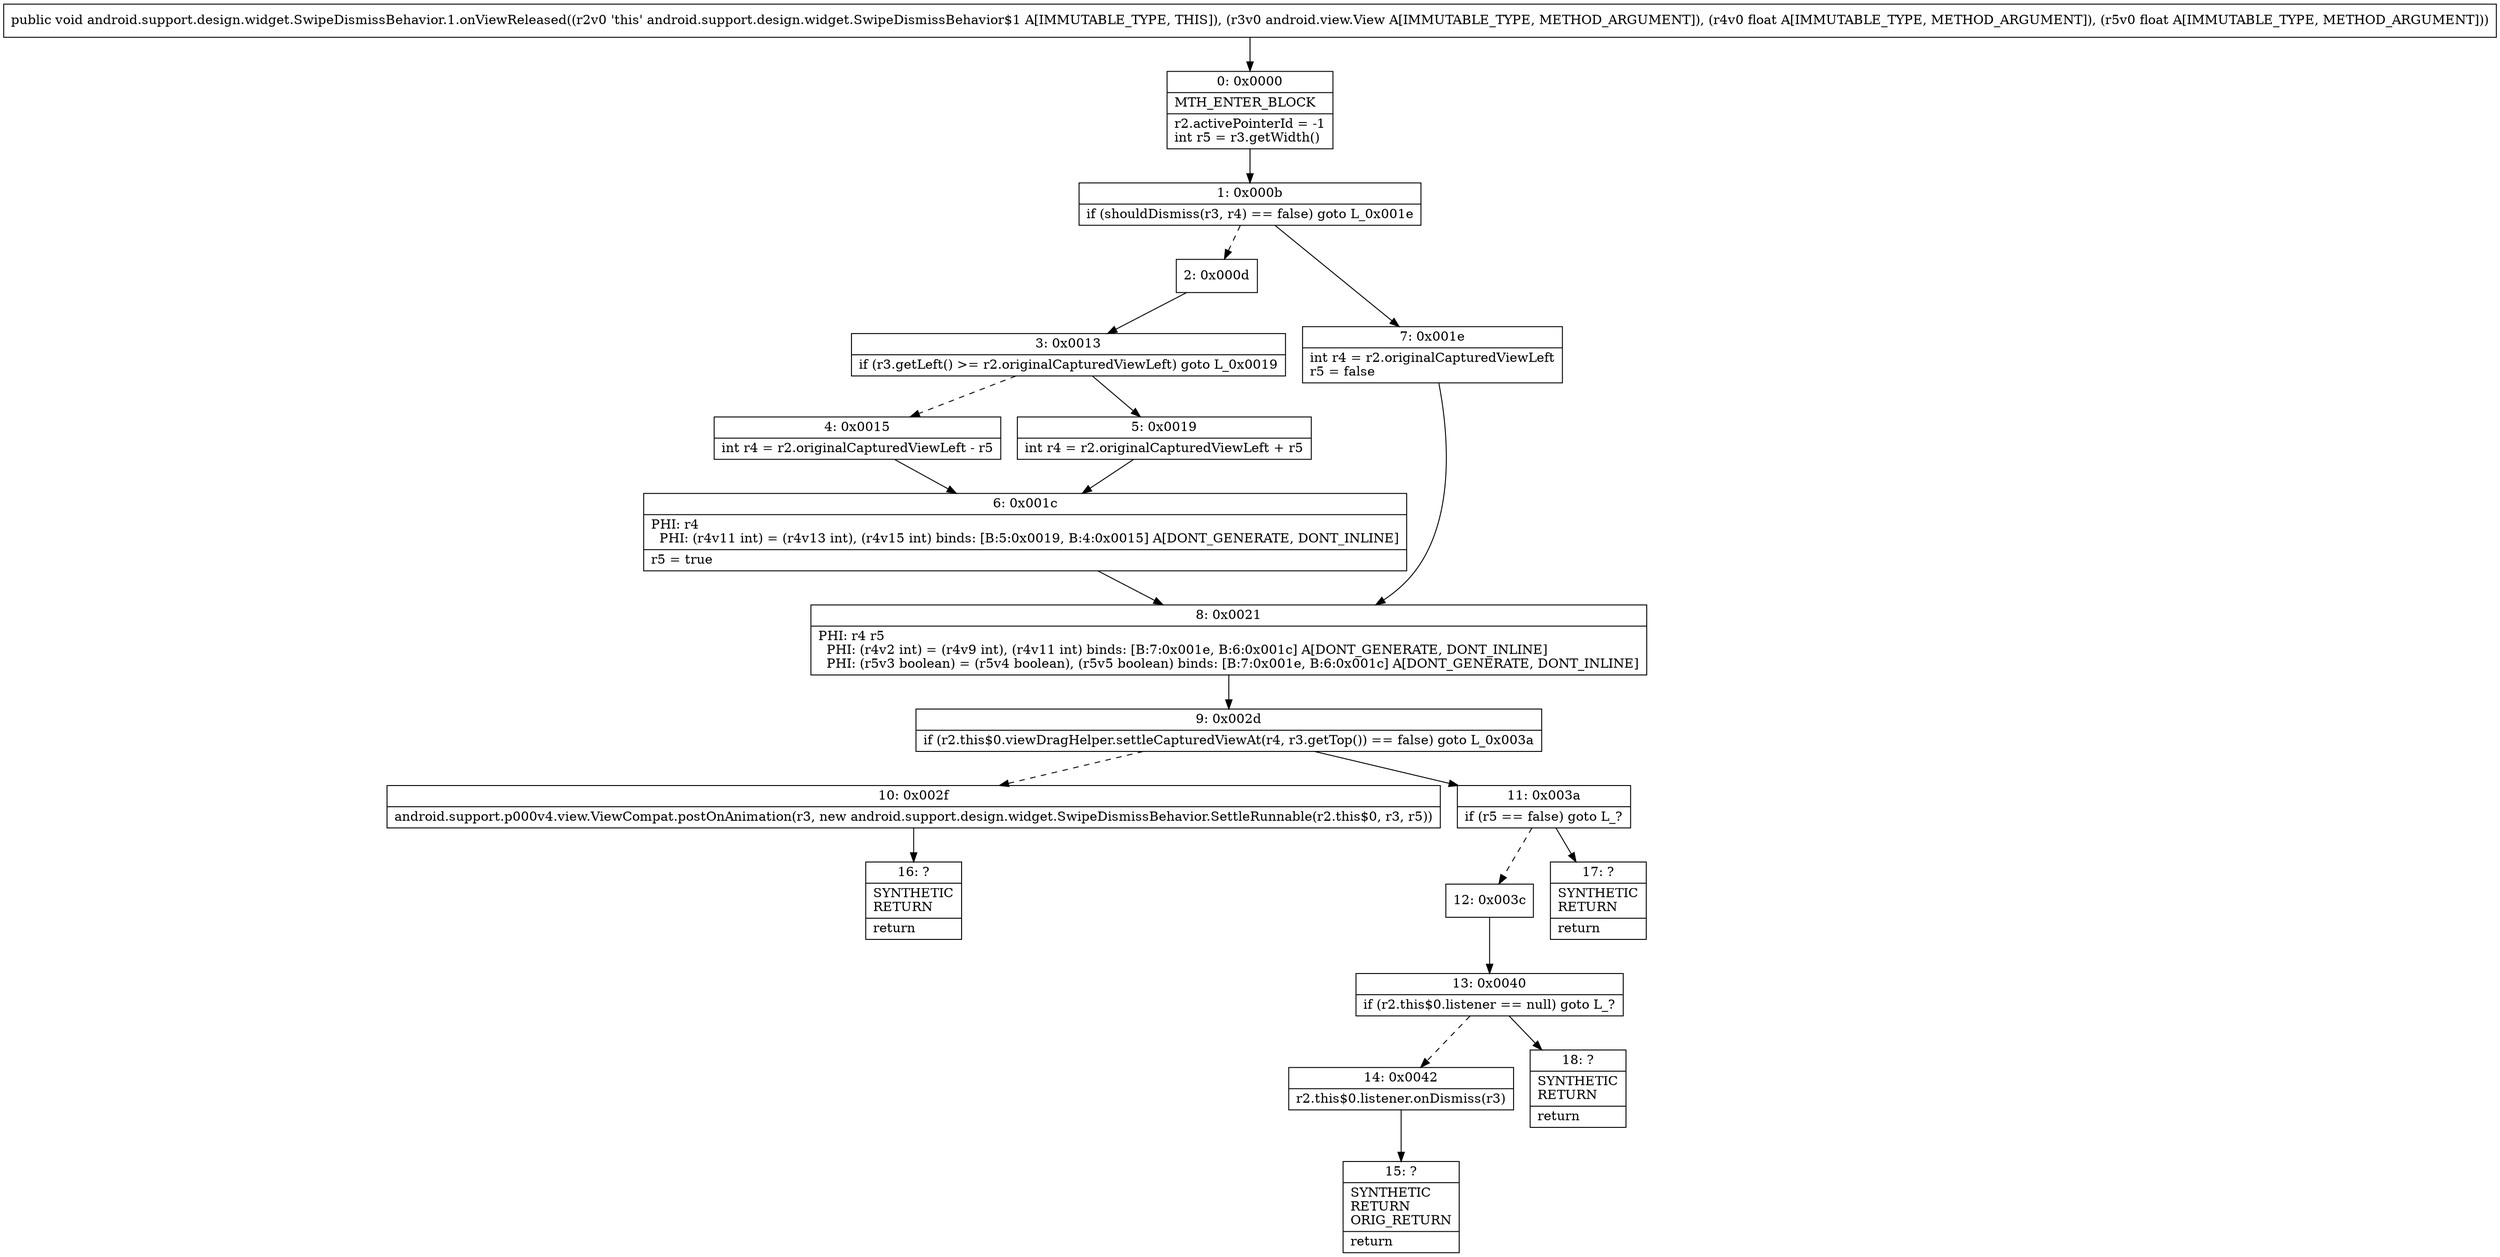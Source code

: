 digraph "CFG forandroid.support.design.widget.SwipeDismissBehavior.1.onViewReleased(Landroid\/view\/View;FF)V" {
Node_0 [shape=record,label="{0\:\ 0x0000|MTH_ENTER_BLOCK\l|r2.activePointerId = \-1\lint r5 = r3.getWidth()\l}"];
Node_1 [shape=record,label="{1\:\ 0x000b|if (shouldDismiss(r3, r4) == false) goto L_0x001e\l}"];
Node_2 [shape=record,label="{2\:\ 0x000d}"];
Node_3 [shape=record,label="{3\:\ 0x0013|if (r3.getLeft() \>= r2.originalCapturedViewLeft) goto L_0x0019\l}"];
Node_4 [shape=record,label="{4\:\ 0x0015|int r4 = r2.originalCapturedViewLeft \- r5\l}"];
Node_5 [shape=record,label="{5\:\ 0x0019|int r4 = r2.originalCapturedViewLeft + r5\l}"];
Node_6 [shape=record,label="{6\:\ 0x001c|PHI: r4 \l  PHI: (r4v11 int) = (r4v13 int), (r4v15 int) binds: [B:5:0x0019, B:4:0x0015] A[DONT_GENERATE, DONT_INLINE]\l|r5 = true\l}"];
Node_7 [shape=record,label="{7\:\ 0x001e|int r4 = r2.originalCapturedViewLeft\lr5 = false\l}"];
Node_8 [shape=record,label="{8\:\ 0x0021|PHI: r4 r5 \l  PHI: (r4v2 int) = (r4v9 int), (r4v11 int) binds: [B:7:0x001e, B:6:0x001c] A[DONT_GENERATE, DONT_INLINE]\l  PHI: (r5v3 boolean) = (r5v4 boolean), (r5v5 boolean) binds: [B:7:0x001e, B:6:0x001c] A[DONT_GENERATE, DONT_INLINE]\l}"];
Node_9 [shape=record,label="{9\:\ 0x002d|if (r2.this$0.viewDragHelper.settleCapturedViewAt(r4, r3.getTop()) == false) goto L_0x003a\l}"];
Node_10 [shape=record,label="{10\:\ 0x002f|android.support.p000v4.view.ViewCompat.postOnAnimation(r3, new android.support.design.widget.SwipeDismissBehavior.SettleRunnable(r2.this$0, r3, r5))\l}"];
Node_11 [shape=record,label="{11\:\ 0x003a|if (r5 == false) goto L_?\l}"];
Node_12 [shape=record,label="{12\:\ 0x003c}"];
Node_13 [shape=record,label="{13\:\ 0x0040|if (r2.this$0.listener == null) goto L_?\l}"];
Node_14 [shape=record,label="{14\:\ 0x0042|r2.this$0.listener.onDismiss(r3)\l}"];
Node_15 [shape=record,label="{15\:\ ?|SYNTHETIC\lRETURN\lORIG_RETURN\l|return\l}"];
Node_16 [shape=record,label="{16\:\ ?|SYNTHETIC\lRETURN\l|return\l}"];
Node_17 [shape=record,label="{17\:\ ?|SYNTHETIC\lRETURN\l|return\l}"];
Node_18 [shape=record,label="{18\:\ ?|SYNTHETIC\lRETURN\l|return\l}"];
MethodNode[shape=record,label="{public void android.support.design.widget.SwipeDismissBehavior.1.onViewReleased((r2v0 'this' android.support.design.widget.SwipeDismissBehavior$1 A[IMMUTABLE_TYPE, THIS]), (r3v0 android.view.View A[IMMUTABLE_TYPE, METHOD_ARGUMENT]), (r4v0 float A[IMMUTABLE_TYPE, METHOD_ARGUMENT]), (r5v0 float A[IMMUTABLE_TYPE, METHOD_ARGUMENT])) }"];
MethodNode -> Node_0;
Node_0 -> Node_1;
Node_1 -> Node_2[style=dashed];
Node_1 -> Node_7;
Node_2 -> Node_3;
Node_3 -> Node_4[style=dashed];
Node_3 -> Node_5;
Node_4 -> Node_6;
Node_5 -> Node_6;
Node_6 -> Node_8;
Node_7 -> Node_8;
Node_8 -> Node_9;
Node_9 -> Node_10[style=dashed];
Node_9 -> Node_11;
Node_10 -> Node_16;
Node_11 -> Node_12[style=dashed];
Node_11 -> Node_17;
Node_12 -> Node_13;
Node_13 -> Node_14[style=dashed];
Node_13 -> Node_18;
Node_14 -> Node_15;
}

